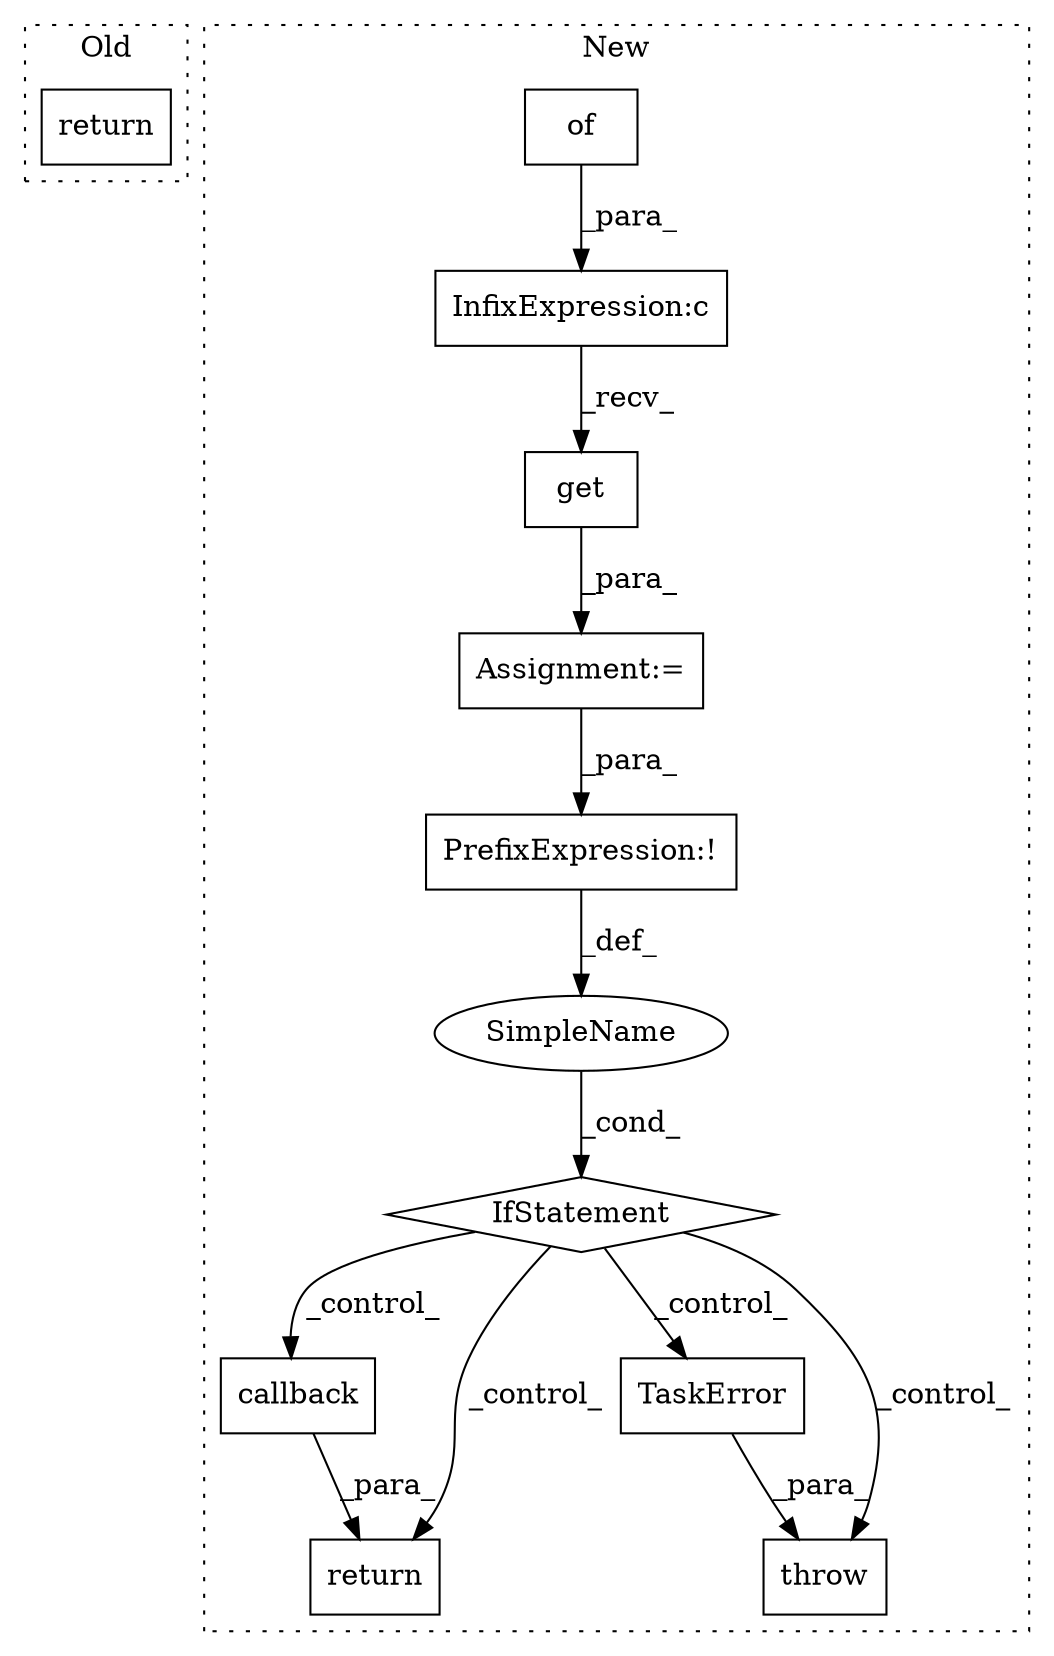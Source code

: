 digraph G {
subgraph cluster0 {
1 [label="return" a="41" s="1894" l="7" shape="box"];
label = "Old";
style="dotted";
}
subgraph cluster1 {
2 [label="callback" a="32" s="2332" l="10" shape="box"];
3 [label="Assignment:=" a="7" s="2144" l="1" shape="box"];
4 [label="SimpleName" a="42" s="" l="" shape="ellipse"];
5 [label="return" a="41" s="2325" l="7" shape="box"];
6 [label="PrefixExpression:!" a="38" s="2204" l="1" shape="box"];
7 [label="InfixExpression:c" a="27" s="2117" l="4" shape="box"];
8 [label="TaskError" a="32" s="2229,2312" l="10,1" shape="box"];
9 [label="throw" a="53" s="2223" l="6" shape="box"];
10 [label="of" a="32" s="2125" l="4" shape="box"];
11 [label="get" a="32" s="2166,2184" l="4,1" shape="box"];
12 [label="IfStatement" a="25" s="2200,2213" l="4,2" shape="diamond"];
label = "New";
style="dotted";
}
2 -> 5 [label="_para_"];
3 -> 6 [label="_para_"];
4 -> 12 [label="_cond_"];
6 -> 4 [label="_def_"];
7 -> 11 [label="_recv_"];
8 -> 9 [label="_para_"];
10 -> 7 [label="_para_"];
11 -> 3 [label="_para_"];
12 -> 5 [label="_control_"];
12 -> 8 [label="_control_"];
12 -> 9 [label="_control_"];
12 -> 2 [label="_control_"];
}